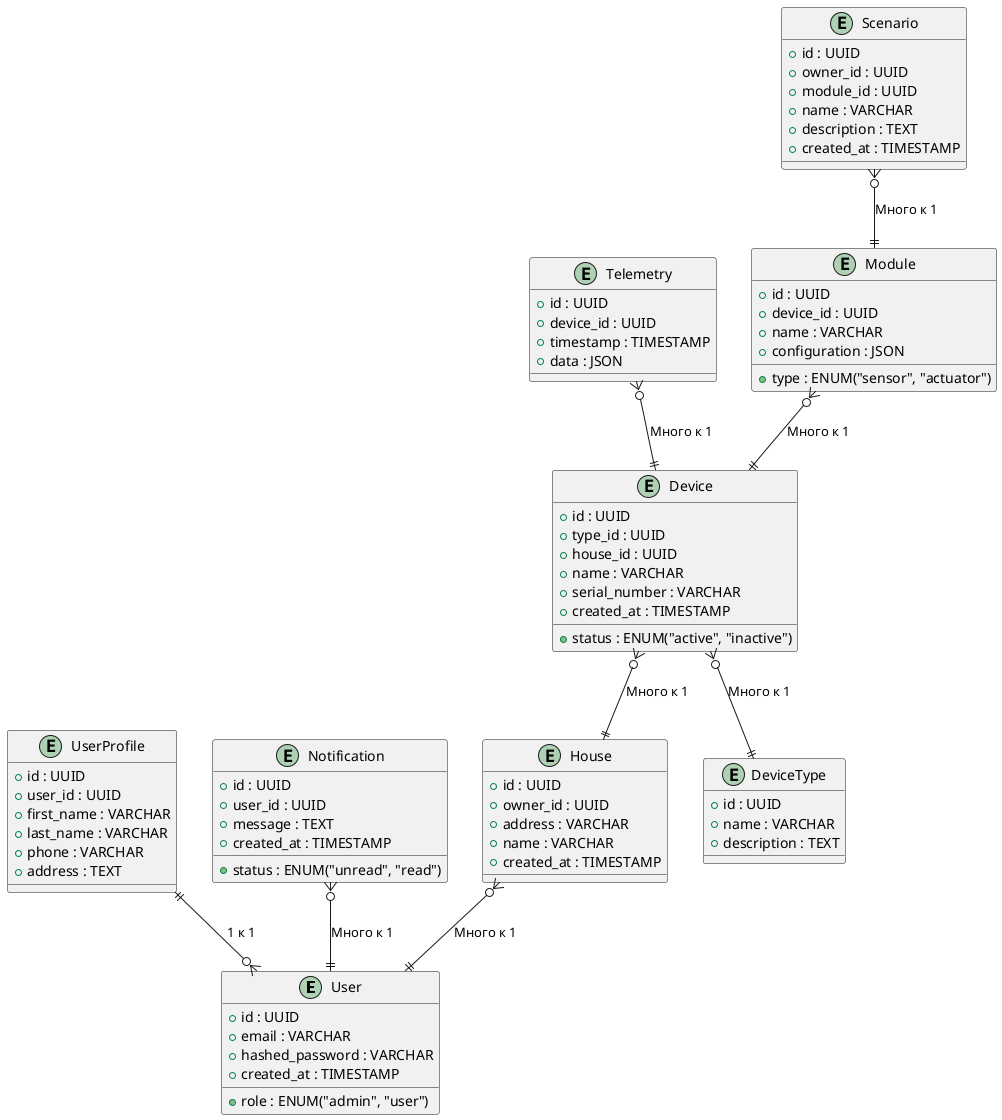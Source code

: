 @startuml

' Таблица пользователей
entity (User) {
    + id : UUID
    + email : VARCHAR
    + hashed_password : VARCHAR
    + role : ENUM("admin", "user")
    + created_at : TIMESTAMP
}

' Таблица профилей пользователей
entity (UserProfile) {
    + id : UUID
    + user_id : UUID
    + first_name : VARCHAR
    + last_name : VARCHAR
    + phone : VARCHAR
    + address : TEXT
}

' Таблица устройств
entity (Device) {
    + id : UUID
    + type_id : UUID
    + house_id : UUID
    + name : VARCHAR
    + serial_number : VARCHAR
    + status : ENUM("active", "inactive")
    + created_at : TIMESTAMP
}

' Таблица телеметрии
entity (Telemetry) {
    + id : UUID
    + device_id : UUID
    + timestamp : TIMESTAMP
    + data : JSON
}

' Таблица сценариев
entity (Scenario) {
    + id : UUID
    + owner_id : UUID
    + module_id : UUID
    + name : VARCHAR
    + description : TEXT
    + created_at : TIMESTAMP
}

' Таблица уведомлений
entity (Notification) {
    + id : UUID
    + user_id : UUID
    + message : TEXT
    + created_at : TIMESTAMP
    + status : ENUM("unread", "read")
}
entity (House) {
    + id : UUID
    + owner_id : UUID
    + address : VARCHAR
    + name : VARCHAR
    + created_at : TIMESTAMP
}

entity (DeviceType) {
    + id : UUID
    + name : VARCHAR
    + description : TEXT
}

entity (Module) {
    + id : UUID
    + device_id : UUID
    + name : VARCHAR
    + type : ENUM("sensor", "actuator")
    + configuration : JSON
}


' Связи между таблицами
UserProfile ||--o{ User : "1 к 1"
House }o--|| User : "Много к 1"
Device }o--|| House : "Много к 1"
Device }o--|| DeviceType : "Много к 1"
Module }o--|| Device : "Много к 1"
Telemetry }o--|| Device : "Много к 1"
Notification }o--|| User : "Много к 1"
Scenario }o--|| Module : "Много к 1"

@enduml
